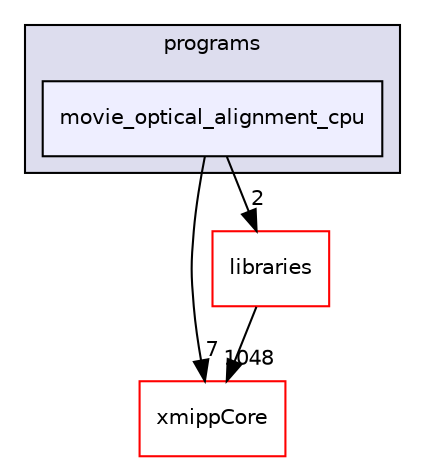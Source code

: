 digraph "xmipp/applications/programs/movie_optical_alignment_cpu" {
  compound=true
  node [ fontsize="10", fontname="Helvetica"];
  edge [ labelfontsize="10", labelfontname="Helvetica"];
  subgraph clusterdir_592b16dc4070b933e5655da2b0d20bbb {
    graph [ bgcolor="#ddddee", pencolor="black", label="programs" fontname="Helvetica", fontsize="10", URL="dir_592b16dc4070b933e5655da2b0d20bbb.html"]
  dir_c6755d8752d785ba2488bd866c822fed [shape=box, label="movie_optical_alignment_cpu", style="filled", fillcolor="#eeeeff", pencolor="black", URL="dir_c6755d8752d785ba2488bd866c822fed.html"];
  }
  dir_ce4d0d8fc85c2c70612466225bfce71d [shape=box label="xmippCore" fillcolor="white" style="filled" color="red" URL="dir_ce4d0d8fc85c2c70612466225bfce71d.html"];
  dir_29dba3f3840f20df3b04d1972e99046b [shape=box label="libraries" fillcolor="white" style="filled" color="red" URL="dir_29dba3f3840f20df3b04d1972e99046b.html"];
  dir_c6755d8752d785ba2488bd866c822fed->dir_ce4d0d8fc85c2c70612466225bfce71d [headlabel="7", labeldistance=1.5 headhref="dir_000112_000256.html"];
  dir_c6755d8752d785ba2488bd866c822fed->dir_29dba3f3840f20df3b04d1972e99046b [headlabel="2", labeldistance=1.5 headhref="dir_000112_000084.html"];
  dir_29dba3f3840f20df3b04d1972e99046b->dir_ce4d0d8fc85c2c70612466225bfce71d [headlabel="1048", labeldistance=1.5 headhref="dir_000084_000256.html"];
}
